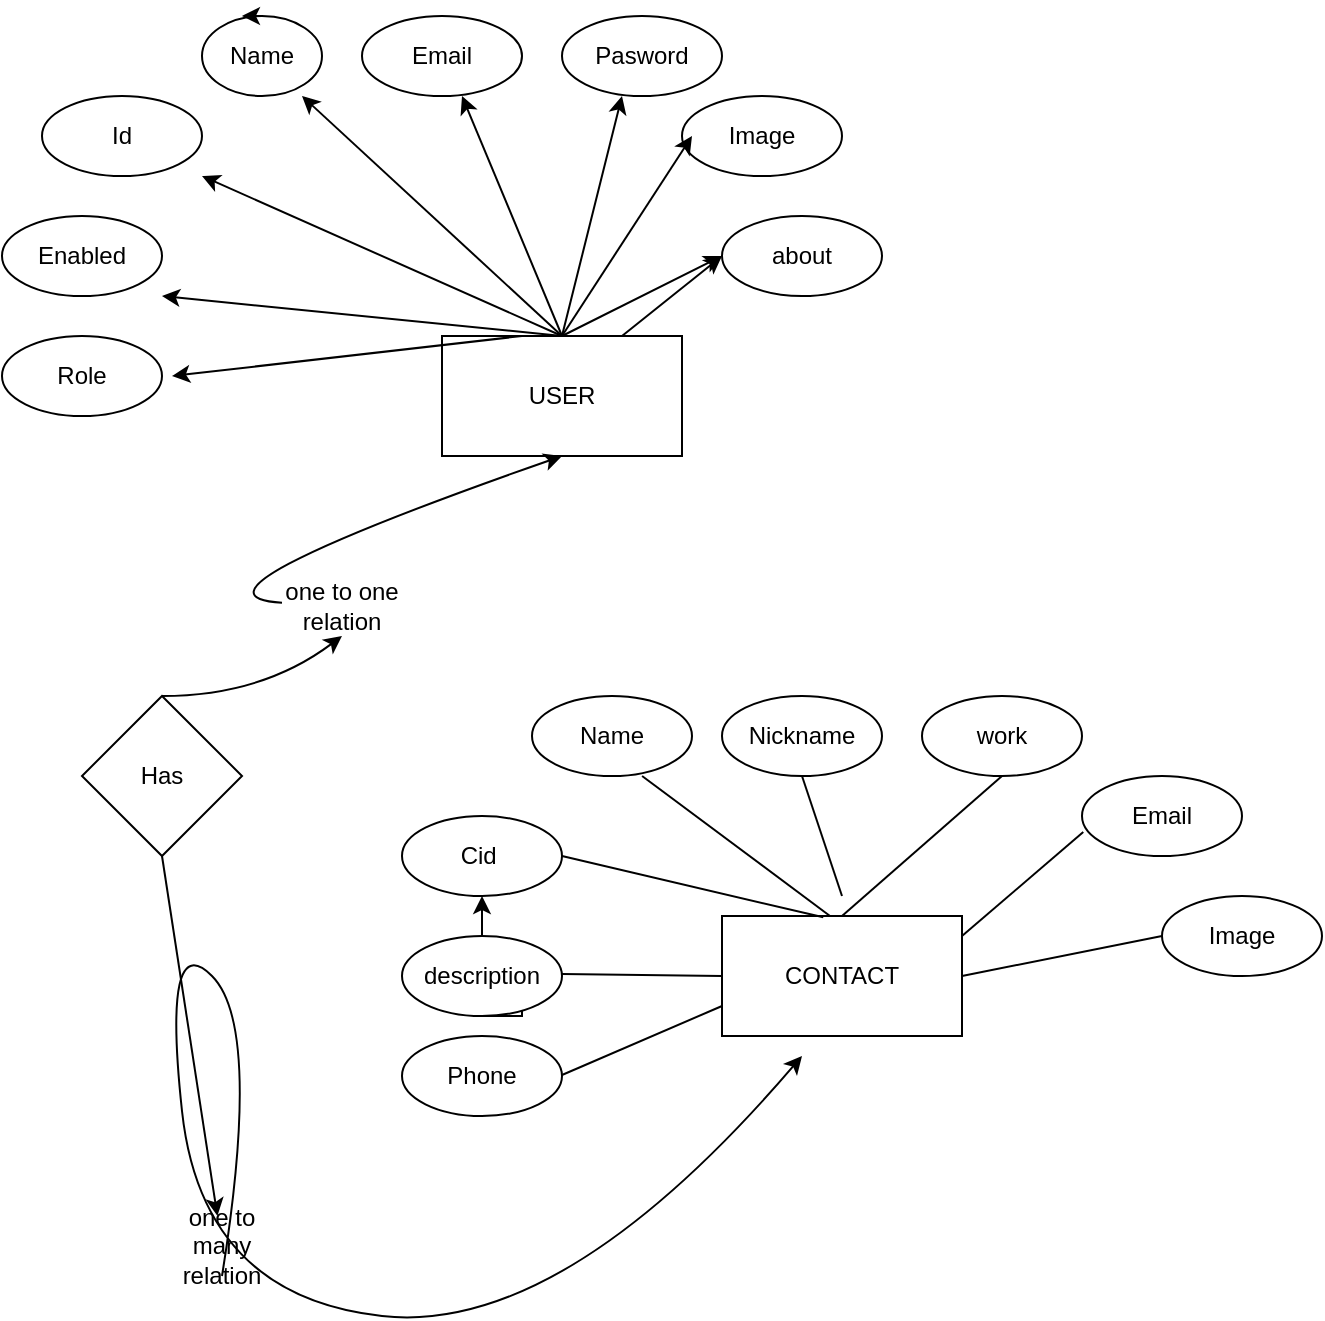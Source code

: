 <mxfile version="28.1.1">
  <diagram name="Page-1" id="BU1dtLlbA-myyAbJiJWD">
    <mxGraphModel dx="786" dy="417" grid="1" gridSize="20" guides="1" tooltips="1" connect="1" arrows="1" fold="1" page="1" pageScale="1" pageWidth="850" pageHeight="1100" math="0" shadow="0">
      <root>
        <mxCell id="0" />
        <mxCell id="1" parent="0" />
        <mxCell id="5XFbLzYGsqIvcGkMD14L-1" value="" style="rounded=0;whiteSpace=wrap;html=1;" vertex="1" parent="1">
          <mxGeometry x="340" y="200" width="120" height="60" as="geometry" />
        </mxCell>
        <mxCell id="5XFbLzYGsqIvcGkMD14L-2" value="user" style="rounded=0;whiteSpace=wrap;html=1;" vertex="1" parent="1">
          <mxGeometry x="340" y="200" width="120" height="60" as="geometry" />
        </mxCell>
        <mxCell id="5XFbLzYGsqIvcGkMD14L-5" value="" style="rounded=0;whiteSpace=wrap;html=1;" vertex="1" parent="1">
          <mxGeometry x="340" y="200" width="120" height="60" as="geometry" />
        </mxCell>
        <mxCell id="5XFbLzYGsqIvcGkMD14L-6" value="USER" style="rounded=0;whiteSpace=wrap;html=1;" vertex="1" parent="1">
          <mxGeometry x="340" y="200" width="120" height="60" as="geometry" />
        </mxCell>
        <mxCell id="5XFbLzYGsqIvcGkMD14L-7" value="CONTACT" style="rounded=0;whiteSpace=wrap;html=1;" vertex="1" parent="1">
          <mxGeometry x="480" y="490" width="120" height="60" as="geometry" />
        </mxCell>
        <mxCell id="5XFbLzYGsqIvcGkMD14L-8" value="Id" style="ellipse;whiteSpace=wrap;html=1;" vertex="1" parent="1">
          <mxGeometry x="140" y="80" width="80" height="40" as="geometry" />
        </mxCell>
        <mxCell id="5XFbLzYGsqIvcGkMD14L-9" value="Name" style="ellipse;whiteSpace=wrap;html=1;" vertex="1" parent="1">
          <mxGeometry x="220" y="40" width="60" height="40" as="geometry" />
        </mxCell>
        <mxCell id="5XFbLzYGsqIvcGkMD14L-10" value="Email" style="ellipse;whiteSpace=wrap;html=1;" vertex="1" parent="1">
          <mxGeometry x="300" y="40" width="80" height="40" as="geometry" />
        </mxCell>
        <mxCell id="5XFbLzYGsqIvcGkMD14L-11" style="edgeStyle=orthogonalEdgeStyle;rounded=0;orthogonalLoop=1;jettySize=auto;html=1;exitX=0.5;exitY=0;exitDx=0;exitDy=0;entryX=0.333;entryY=0;entryDx=0;entryDy=0;entryPerimeter=0;" edge="1" parent="1" source="5XFbLzYGsqIvcGkMD14L-9" target="5XFbLzYGsqIvcGkMD14L-9">
          <mxGeometry relative="1" as="geometry" />
        </mxCell>
        <mxCell id="5XFbLzYGsqIvcGkMD14L-14" value="Pasword" style="ellipse;whiteSpace=wrap;html=1;" vertex="1" parent="1">
          <mxGeometry x="400" y="40" width="80" height="40" as="geometry" />
        </mxCell>
        <mxCell id="5XFbLzYGsqIvcGkMD14L-15" value="Image" style="ellipse;whiteSpace=wrap;html=1;" vertex="1" parent="1">
          <mxGeometry x="460" y="80" width="80" height="40" as="geometry" />
        </mxCell>
        <mxCell id="5XFbLzYGsqIvcGkMD14L-16" value="about" style="ellipse;whiteSpace=wrap;html=1;" vertex="1" parent="1">
          <mxGeometry x="480" y="140" width="80" height="40" as="geometry" />
        </mxCell>
        <mxCell id="5XFbLzYGsqIvcGkMD14L-17" value="Enabled" style="ellipse;whiteSpace=wrap;html=1;" vertex="1" parent="1">
          <mxGeometry x="120" y="140" width="80" height="40" as="geometry" />
        </mxCell>
        <mxCell id="5XFbLzYGsqIvcGkMD14L-18" value="Role" style="ellipse;whiteSpace=wrap;html=1;" vertex="1" parent="1">
          <mxGeometry x="120" y="200" width="80" height="40" as="geometry" />
        </mxCell>
        <mxCell id="5XFbLzYGsqIvcGkMD14L-20" value="" style="endArrow=classic;html=1;rounded=0;" edge="1" parent="1">
          <mxGeometry width="50" height="50" relative="1" as="geometry">
            <mxPoint x="430" y="200" as="sourcePoint" />
            <mxPoint x="480" y="160" as="targetPoint" />
          </mxGeometry>
        </mxCell>
        <mxCell id="5XFbLzYGsqIvcGkMD14L-44" value="" style="endArrow=classic;html=1;rounded=0;" edge="1" parent="1">
          <mxGeometry width="50" height="50" relative="1" as="geometry">
            <mxPoint x="480" y="160" as="sourcePoint" />
            <mxPoint x="480" y="160" as="targetPoint" />
            <Array as="points">
              <mxPoint x="480" y="160" />
            </Array>
          </mxGeometry>
        </mxCell>
        <mxCell id="5XFbLzYGsqIvcGkMD14L-54" value="" style="endArrow=classic;html=1;rounded=0;" edge="1" parent="1">
          <mxGeometry width="50" height="50" relative="1" as="geometry">
            <mxPoint x="400" y="200" as="sourcePoint" />
            <mxPoint x="480" y="160" as="targetPoint" />
            <Array as="points">
              <mxPoint x="480" y="160" />
            </Array>
          </mxGeometry>
        </mxCell>
        <mxCell id="5XFbLzYGsqIvcGkMD14L-55" value="" style="endArrow=classic;html=1;rounded=0;exitX=0.5;exitY=0;exitDx=0;exitDy=0;" edge="1" parent="1" source="5XFbLzYGsqIvcGkMD14L-6">
          <mxGeometry width="50" height="50" relative="1" as="geometry">
            <mxPoint x="415" y="140" as="sourcePoint" />
            <mxPoint x="465" y="100" as="targetPoint" />
            <Array as="points">
              <mxPoint x="465" y="100" />
            </Array>
          </mxGeometry>
        </mxCell>
        <mxCell id="5XFbLzYGsqIvcGkMD14L-56" value="" style="endArrow=classic;html=1;rounded=0;exitX=0.5;exitY=0;exitDx=0;exitDy=0;" edge="1" parent="1" source="5XFbLzYGsqIvcGkMD14L-6">
          <mxGeometry width="50" height="50" relative="1" as="geometry">
            <mxPoint x="220" y="120" as="sourcePoint" />
            <mxPoint x="270" y="80" as="targetPoint" />
            <Array as="points">
              <mxPoint x="270" y="80" />
            </Array>
          </mxGeometry>
        </mxCell>
        <mxCell id="5XFbLzYGsqIvcGkMD14L-57" value="" style="endArrow=classic;html=1;rounded=0;" edge="1" parent="1">
          <mxGeometry width="50" height="50" relative="1" as="geometry">
            <mxPoint x="400" y="200" as="sourcePoint" />
            <mxPoint x="350" y="80" as="targetPoint" />
            <Array as="points">
              <mxPoint x="350" y="80" />
            </Array>
          </mxGeometry>
        </mxCell>
        <mxCell id="5XFbLzYGsqIvcGkMD14L-58" value="" style="endArrow=classic;html=1;rounded=0;exitX=0.5;exitY=0;exitDx=0;exitDy=0;" edge="1" parent="1" source="5XFbLzYGsqIvcGkMD14L-6">
          <mxGeometry width="50" height="50" relative="1" as="geometry">
            <mxPoint x="170" y="160" as="sourcePoint" />
            <mxPoint x="220" y="120" as="targetPoint" />
            <Array as="points">
              <mxPoint x="220" y="120" />
            </Array>
          </mxGeometry>
        </mxCell>
        <mxCell id="5XFbLzYGsqIvcGkMD14L-59" value="" style="endArrow=classic;html=1;rounded=0;" edge="1" parent="1">
          <mxGeometry width="50" height="50" relative="1" as="geometry">
            <mxPoint x="400" y="200" as="sourcePoint" />
            <mxPoint x="200" y="180" as="targetPoint" />
            <Array as="points">
              <mxPoint x="200" y="180" />
            </Array>
          </mxGeometry>
        </mxCell>
        <mxCell id="5XFbLzYGsqIvcGkMD14L-60" value="" style="endArrow=classic;html=1;rounded=0;" edge="1" parent="1">
          <mxGeometry width="50" height="50" relative="1" as="geometry">
            <mxPoint x="400" y="200" as="sourcePoint" />
            <mxPoint x="430" y="80" as="targetPoint" />
            <Array as="points">
              <mxPoint x="430" y="80" />
            </Array>
          </mxGeometry>
        </mxCell>
        <mxCell id="5XFbLzYGsqIvcGkMD14L-61" value="" style="endArrow=classic;html=1;rounded=0;" edge="1" parent="1">
          <mxGeometry width="50" height="50" relative="1" as="geometry">
            <mxPoint x="380" y="200" as="sourcePoint" />
            <mxPoint x="205" y="220" as="targetPoint" />
          </mxGeometry>
        </mxCell>
        <mxCell id="5XFbLzYGsqIvcGkMD14L-62" value="Phone" style="ellipse;whiteSpace=wrap;html=1;" vertex="1" parent="1">
          <mxGeometry x="320" y="550" width="80" height="40" as="geometry" />
        </mxCell>
        <mxCell id="5XFbLzYGsqIvcGkMD14L-65" style="edgeStyle=orthogonalEdgeStyle;rounded=0;orthogonalLoop=1;jettySize=auto;html=1;exitX=1;exitY=1;exitDx=0;exitDy=0;" edge="1" parent="1" source="5XFbLzYGsqIvcGkMD14L-63" target="5XFbLzYGsqIvcGkMD14L-64">
          <mxGeometry relative="1" as="geometry">
            <Array as="points">
              <mxPoint x="380" y="534" />
              <mxPoint x="380" y="540" />
              <mxPoint x="360" y="540" />
            </Array>
          </mxGeometry>
        </mxCell>
        <mxCell id="5XFbLzYGsqIvcGkMD14L-63" value="description" style="ellipse;whiteSpace=wrap;html=1;" vertex="1" parent="1">
          <mxGeometry x="320" y="500" width="80" height="40" as="geometry" />
        </mxCell>
        <mxCell id="5XFbLzYGsqIvcGkMD14L-64" value="Cid&amp;nbsp;" style="ellipse;whiteSpace=wrap;html=1;" vertex="1" parent="1">
          <mxGeometry x="320" y="440" width="80" height="40" as="geometry" />
        </mxCell>
        <mxCell id="5XFbLzYGsqIvcGkMD14L-66" value="Name" style="ellipse;whiteSpace=wrap;html=1;" vertex="1" parent="1">
          <mxGeometry x="385" y="380" width="80" height="40" as="geometry" />
        </mxCell>
        <mxCell id="5XFbLzYGsqIvcGkMD14L-67" value="Nickname" style="ellipse;whiteSpace=wrap;html=1;" vertex="1" parent="1">
          <mxGeometry x="480" y="380" width="80" height="40" as="geometry" />
        </mxCell>
        <mxCell id="5XFbLzYGsqIvcGkMD14L-68" value="work" style="ellipse;whiteSpace=wrap;html=1;" vertex="1" parent="1">
          <mxGeometry x="580" y="380" width="80" height="40" as="geometry" />
        </mxCell>
        <mxCell id="5XFbLzYGsqIvcGkMD14L-69" value="Email" style="ellipse;whiteSpace=wrap;html=1;" vertex="1" parent="1">
          <mxGeometry x="660" y="420" width="80" height="40" as="geometry" />
        </mxCell>
        <mxCell id="5XFbLzYGsqIvcGkMD14L-70" value="Image" style="ellipse;whiteSpace=wrap;html=1;" vertex="1" parent="1">
          <mxGeometry x="700" y="480" width="80" height="40" as="geometry" />
        </mxCell>
        <mxCell id="5XFbLzYGsqIvcGkMD14L-71" value="" style="endArrow=none;html=1;rounded=0;entryX=0.008;entryY=0.7;entryDx=0;entryDy=0;entryPerimeter=0;" edge="1" parent="1" target="5XFbLzYGsqIvcGkMD14L-69">
          <mxGeometry width="50" height="50" relative="1" as="geometry">
            <mxPoint x="600" y="500" as="sourcePoint" />
            <mxPoint x="650" y="450" as="targetPoint" />
          </mxGeometry>
        </mxCell>
        <mxCell id="5XFbLzYGsqIvcGkMD14L-72" value="" style="endArrow=none;html=1;rounded=0;entryX=0;entryY=0.5;entryDx=0;entryDy=0;exitX=1;exitY=0.5;exitDx=0;exitDy=0;" edge="1" parent="1" source="5XFbLzYGsqIvcGkMD14L-7" target="5XFbLzYGsqIvcGkMD14L-70">
          <mxGeometry width="50" height="50" relative="1" as="geometry">
            <mxPoint x="620" y="520" as="sourcePoint" />
            <mxPoint x="681" y="468" as="targetPoint" />
          </mxGeometry>
        </mxCell>
        <mxCell id="5XFbLzYGsqIvcGkMD14L-73" value="" style="endArrow=none;html=1;rounded=0;entryX=0;entryY=0.5;entryDx=0;entryDy=0;exitX=0.5;exitY=0;exitDx=0;exitDy=0;" edge="1" parent="1" source="5XFbLzYGsqIvcGkMD14L-7">
          <mxGeometry width="50" height="50" relative="1" as="geometry">
            <mxPoint x="520" y="440" as="sourcePoint" />
            <mxPoint x="620" y="420" as="targetPoint" />
          </mxGeometry>
        </mxCell>
        <mxCell id="5XFbLzYGsqIvcGkMD14L-74" value="" style="endArrow=none;html=1;rounded=0;entryX=0.5;entryY=1;entryDx=0;entryDy=0;" edge="1" parent="1" target="5XFbLzYGsqIvcGkMD14L-67">
          <mxGeometry width="50" height="50" relative="1" as="geometry">
            <mxPoint x="540" y="480" as="sourcePoint" />
            <mxPoint x="540" y="480" as="targetPoint" />
            <Array as="points" />
          </mxGeometry>
        </mxCell>
        <mxCell id="5XFbLzYGsqIvcGkMD14L-75" value="" style="endArrow=none;html=1;rounded=0;entryX=0.688;entryY=1;entryDx=0;entryDy=0;entryPerimeter=0;" edge="1" parent="1" target="5XFbLzYGsqIvcGkMD14L-66">
          <mxGeometry width="50" height="50" relative="1" as="geometry">
            <mxPoint x="534" y="490" as="sourcePoint" />
            <mxPoint x="439.5" y="420" as="targetPoint" />
          </mxGeometry>
        </mxCell>
        <mxCell id="5XFbLzYGsqIvcGkMD14L-76" value="" style="endArrow=none;html=1;rounded=0;entryX=0;entryY=0.5;entryDx=0;entryDy=0;exitX=0.422;exitY=0.011;exitDx=0;exitDy=0;exitPerimeter=0;" edge="1" parent="1" source="5XFbLzYGsqIvcGkMD14L-7">
          <mxGeometry width="50" height="50" relative="1" as="geometry">
            <mxPoint x="500.5" y="520" as="sourcePoint" />
            <mxPoint x="400" y="460" as="targetPoint" />
          </mxGeometry>
        </mxCell>
        <mxCell id="5XFbLzYGsqIvcGkMD14L-77" value="" style="endArrow=none;html=1;rounded=0;entryX=0;entryY=0.5;entryDx=0;entryDy=0;exitX=0;exitY=0.5;exitDx=0;exitDy=0;" edge="1" parent="1" source="5XFbLzYGsqIvcGkMD14L-7">
          <mxGeometry width="50" height="50" relative="1" as="geometry">
            <mxPoint x="531" y="550" as="sourcePoint" />
            <mxPoint x="400" y="519" as="targetPoint" />
          </mxGeometry>
        </mxCell>
        <mxCell id="5XFbLzYGsqIvcGkMD14L-78" value="" style="endArrow=none;html=1;rounded=0;entryX=0;entryY=0.5;entryDx=0;entryDy=0;exitX=0;exitY=0.75;exitDx=0;exitDy=0;" edge="1" parent="1" source="5XFbLzYGsqIvcGkMD14L-7">
          <mxGeometry width="50" height="50" relative="1" as="geometry">
            <mxPoint x="480" y="570.5" as="sourcePoint" />
            <mxPoint x="400" y="569.5" as="targetPoint" />
          </mxGeometry>
        </mxCell>
        <mxCell id="5XFbLzYGsqIvcGkMD14L-79" value="Has" style="rhombus;whiteSpace=wrap;html=1;" vertex="1" parent="1">
          <mxGeometry x="160" y="380" width="80" height="80" as="geometry" />
        </mxCell>
        <mxCell id="5XFbLzYGsqIvcGkMD14L-81" value="" style="curved=1;endArrow=classic;html=1;rounded=0;exitX=0.5;exitY=1;exitDx=0;exitDy=0;" edge="1" parent="1" source="5XFbLzYGsqIvcGkMD14L-85">
          <mxGeometry width="50" height="50" relative="1" as="geometry">
            <mxPoint x="200" y="545" as="sourcePoint" />
            <mxPoint x="520" y="560" as="targetPoint" />
            <Array as="points">
              <mxPoint x="250" y="545" />
              <mxPoint x="200" y="495" />
              <mxPoint x="220" y="680" />
              <mxPoint x="400" y="700" />
            </Array>
          </mxGeometry>
        </mxCell>
        <mxCell id="5XFbLzYGsqIvcGkMD14L-82" value="" style="curved=1;endArrow=classic;html=1;rounded=0;entryX=0.5;entryY=1;entryDx=0;entryDy=0;" edge="1" parent="1" source="5XFbLzYGsqIvcGkMD14L-83" target="5XFbLzYGsqIvcGkMD14L-6">
          <mxGeometry width="50" height="50" relative="1" as="geometry">
            <mxPoint x="200" y="380" as="sourcePoint" />
            <mxPoint x="250" y="330" as="targetPoint" />
            <Array as="points">
              <mxPoint x="200" y="330" />
            </Array>
          </mxGeometry>
        </mxCell>
        <mxCell id="5XFbLzYGsqIvcGkMD14L-84" value="" style="curved=1;endArrow=classic;html=1;rounded=0;entryX=0.5;entryY=1;entryDx=0;entryDy=0;" edge="1" parent="1" target="5XFbLzYGsqIvcGkMD14L-83">
          <mxGeometry width="50" height="50" relative="1" as="geometry">
            <mxPoint x="200" y="380" as="sourcePoint" />
            <mxPoint x="400" y="260" as="targetPoint" />
            <Array as="points">
              <mxPoint x="250" y="380" />
            </Array>
          </mxGeometry>
        </mxCell>
        <mxCell id="5XFbLzYGsqIvcGkMD14L-83" value="one to one relation" style="text;html=1;align=center;verticalAlign=middle;whiteSpace=wrap;rounded=0;" vertex="1" parent="1">
          <mxGeometry x="260" y="320" width="60" height="30" as="geometry" />
        </mxCell>
        <mxCell id="5XFbLzYGsqIvcGkMD14L-86" value="" style="curved=1;endArrow=classic;html=1;rounded=0;exitX=0.5;exitY=1;exitDx=0;exitDy=0;" edge="1" parent="1" source="5XFbLzYGsqIvcGkMD14L-79" target="5XFbLzYGsqIvcGkMD14L-85">
          <mxGeometry width="50" height="50" relative="1" as="geometry">
            <mxPoint x="200" y="460" as="sourcePoint" />
            <mxPoint x="520" y="560" as="targetPoint" />
            <Array as="points" />
          </mxGeometry>
        </mxCell>
        <mxCell id="5XFbLzYGsqIvcGkMD14L-85" value="one to many relation" style="text;html=1;align=center;verticalAlign=middle;whiteSpace=wrap;rounded=0;" vertex="1" parent="1">
          <mxGeometry x="200" y="640" width="60" height="30" as="geometry" />
        </mxCell>
      </root>
    </mxGraphModel>
  </diagram>
</mxfile>
